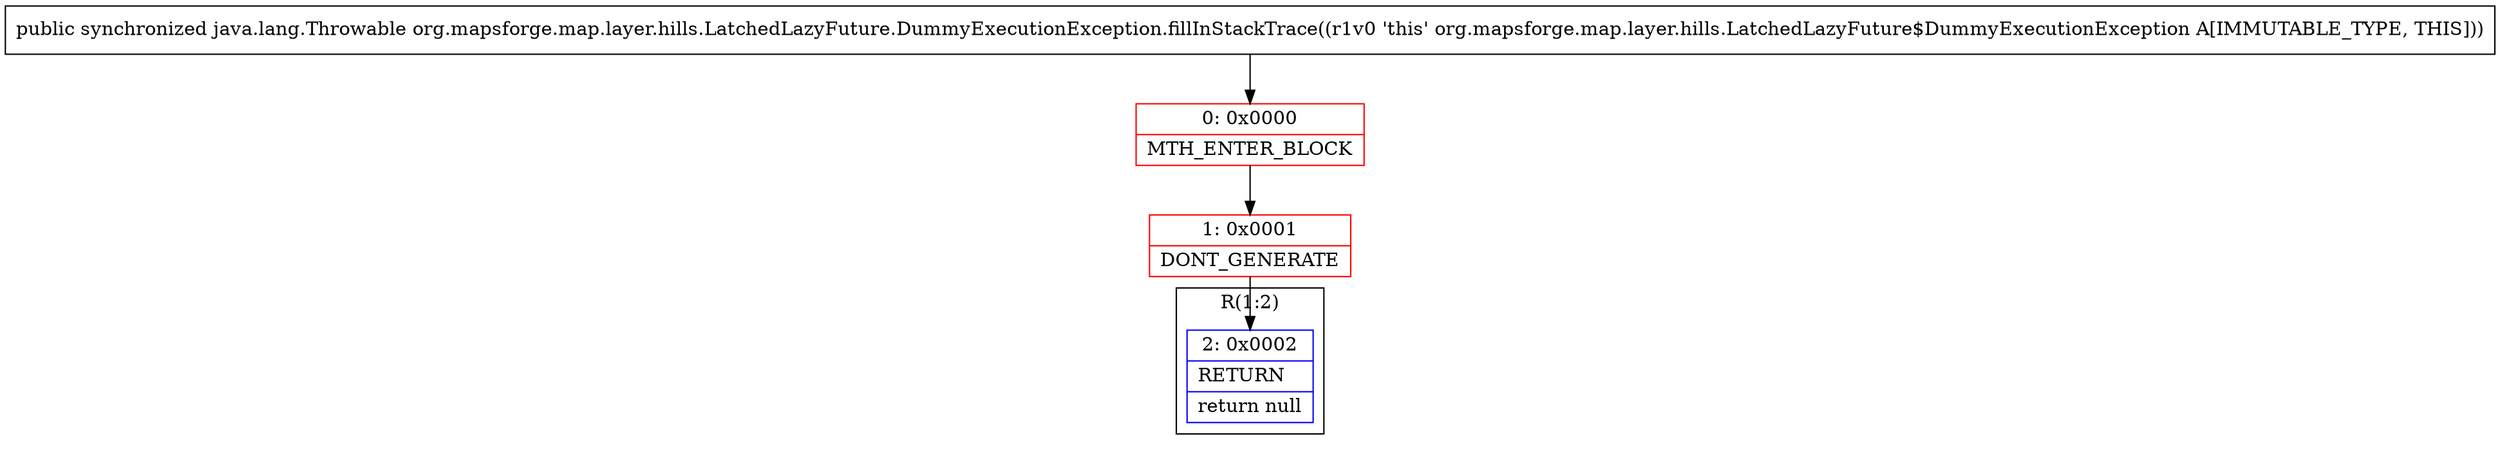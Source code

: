 digraph "CFG fororg.mapsforge.map.layer.hills.LatchedLazyFuture.DummyExecutionException.fillInStackTrace()Ljava\/lang\/Throwable;" {
subgraph cluster_Region_1089169601 {
label = "R(1:2)";
node [shape=record,color=blue];
Node_2 [shape=record,label="{2\:\ 0x0002|RETURN\l|return null\l}"];
}
Node_0 [shape=record,color=red,label="{0\:\ 0x0000|MTH_ENTER_BLOCK\l}"];
Node_1 [shape=record,color=red,label="{1\:\ 0x0001|DONT_GENERATE\l}"];
MethodNode[shape=record,label="{public synchronized java.lang.Throwable org.mapsforge.map.layer.hills.LatchedLazyFuture.DummyExecutionException.fillInStackTrace((r1v0 'this' org.mapsforge.map.layer.hills.LatchedLazyFuture$DummyExecutionException A[IMMUTABLE_TYPE, THIS])) }"];
MethodNode -> Node_0;
Node_0 -> Node_1;
Node_1 -> Node_2;
}

